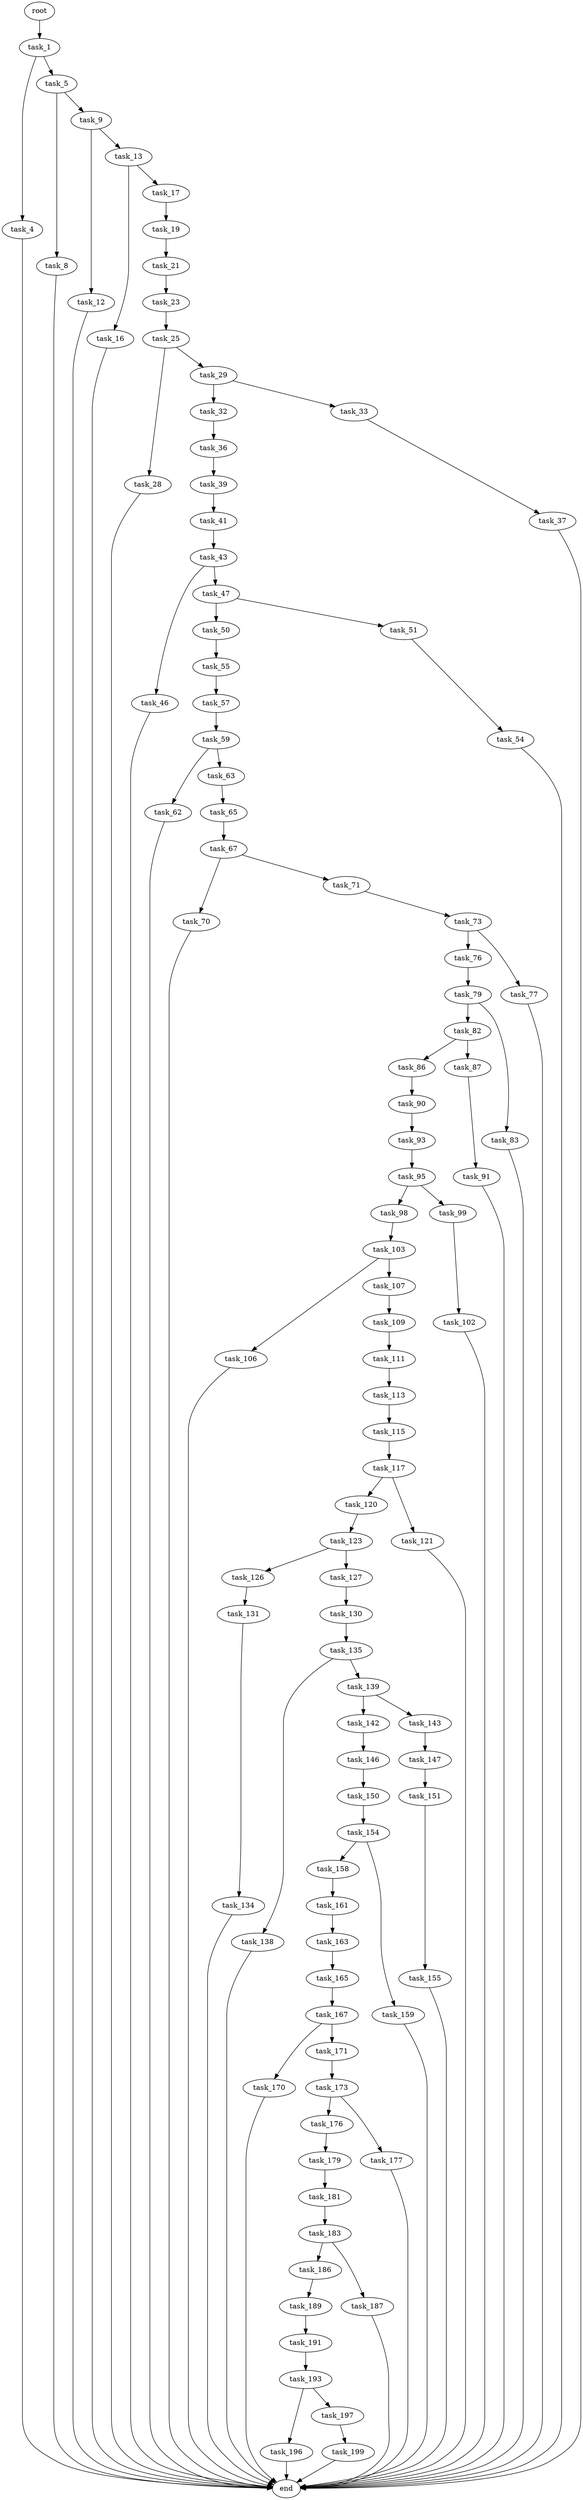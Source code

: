 digraph G {
  root [size="0.000000"];
  task_1 [size="38014458709.000000"];
  task_4 [size="549755813888.000000"];
  task_5 [size="782757789696.000000"];
  end [size="0.000000"];
  task_8 [size="7833898724.000000"];
  task_9 [size="671849838764.000000"];
  task_12 [size="37006100260.000000"];
  task_13 [size="134769923089.000000"];
  task_16 [size="8589934592.000000"];
  task_17 [size="534444418274.000000"];
  task_19 [size="51621496616.000000"];
  task_21 [size="104390510388.000000"];
  task_23 [size="368293445632.000000"];
  task_25 [size="68719476736.000000"];
  task_28 [size="14749299592.000000"];
  task_29 [size="1120583262.000000"];
  task_32 [size="13133825643.000000"];
  task_33 [size="17571354728.000000"];
  task_36 [size="27028729849.000000"];
  task_37 [size="228615727045.000000"];
  task_39 [size="8470839701.000000"];
  task_41 [size="8333805530.000000"];
  task_43 [size="782757789696.000000"];
  task_46 [size="458150499823.000000"];
  task_47 [size="3204413612.000000"];
  task_50 [size="1073741824000.000000"];
  task_51 [size="6918030172.000000"];
  task_55 [size="8589934592.000000"];
  task_54 [size="22431090952.000000"];
  task_57 [size="231928233984.000000"];
  task_59 [size="23139841568.000000"];
  task_62 [size="14889825570.000000"];
  task_63 [size="68719476736.000000"];
  task_65 [size="82965579252.000000"];
  task_67 [size="134217728000.000000"];
  task_70 [size="17027937512.000000"];
  task_71 [size="28403050750.000000"];
  task_73 [size="15430424828.000000"];
  task_76 [size="5118746482.000000"];
  task_77 [size="461784730967.000000"];
  task_79 [size="109831338228.000000"];
  task_82 [size="2521483558.000000"];
  task_83 [size="18607844616.000000"];
  task_86 [size="8589934592.000000"];
  task_87 [size="231928233984.000000"];
  task_90 [size="5913108611.000000"];
  task_91 [size="15494285073.000000"];
  task_93 [size="1073741824000.000000"];
  task_95 [size="8685443568.000000"];
  task_98 [size="368293445632.000000"];
  task_99 [size="1073741824000.000000"];
  task_103 [size="23952571340.000000"];
  task_102 [size="782757789696.000000"];
  task_106 [size="46280389997.000000"];
  task_107 [size="42632102697.000000"];
  task_109 [size="8126044070.000000"];
  task_111 [size="782757789696.000000"];
  task_113 [size="66348459883.000000"];
  task_115 [size="4866672046.000000"];
  task_117 [size="216060312936.000000"];
  task_120 [size="549755813888.000000"];
  task_121 [size="32422616594.000000"];
  task_123 [size="325110267652.000000"];
  task_126 [size="8589934592.000000"];
  task_127 [size="368293445632.000000"];
  task_131 [size="782757789696.000000"];
  task_130 [size="134217728000.000000"];
  task_135 [size="12676411909.000000"];
  task_134 [size="549755813888.000000"];
  task_138 [size="6931015741.000000"];
  task_139 [size="20717325755.000000"];
  task_142 [size="1625198110.000000"];
  task_143 [size="11450446715.000000"];
  task_146 [size="782757789696.000000"];
  task_147 [size="180919484094.000000"];
  task_150 [size="10025778225.000000"];
  task_151 [size="28991029248.000000"];
  task_154 [size="1073741824000.000000"];
  task_155 [size="368293445632.000000"];
  task_158 [size="28991029248.000000"];
  task_159 [size="16697829026.000000"];
  task_161 [size="598349385009.000000"];
  task_163 [size="8589934592.000000"];
  task_165 [size="1215619978.000000"];
  task_167 [size="204756280237.000000"];
  task_170 [size="1221814615793.000000"];
  task_171 [size="333252082287.000000"];
  task_173 [size="1612998833.000000"];
  task_176 [size="77639037920.000000"];
  task_177 [size="9445188581.000000"];
  task_179 [size="4097367216.000000"];
  task_181 [size="33545863361.000000"];
  task_183 [size="28991029248.000000"];
  task_186 [size="11225564034.000000"];
  task_187 [size="497066017218.000000"];
  task_189 [size="209485047321.000000"];
  task_191 [size="549755813888.000000"];
  task_193 [size="412299682343.000000"];
  task_196 [size="28783076947.000000"];
  task_197 [size="8471364654.000000"];
  task_199 [size="314462627691.000000"];

  root -> task_1 [size="1.000000"];
  task_1 -> task_4 [size="75497472.000000"];
  task_1 -> task_5 [size="75497472.000000"];
  task_4 -> end [size="1.000000"];
  task_5 -> task_8 [size="679477248.000000"];
  task_5 -> task_9 [size="679477248.000000"];
  task_8 -> end [size="1.000000"];
  task_9 -> task_12 [size="536870912.000000"];
  task_9 -> task_13 [size="536870912.000000"];
  task_12 -> end [size="1.000000"];
  task_13 -> task_16 [size="301989888.000000"];
  task_13 -> task_17 [size="301989888.000000"];
  task_16 -> end [size="1.000000"];
  task_17 -> task_19 [size="411041792.000000"];
  task_19 -> task_21 [size="838860800.000000"];
  task_21 -> task_23 [size="134217728.000000"];
  task_23 -> task_25 [size="411041792.000000"];
  task_25 -> task_28 [size="134217728.000000"];
  task_25 -> task_29 [size="134217728.000000"];
  task_28 -> end [size="1.000000"];
  task_29 -> task_32 [size="134217728.000000"];
  task_29 -> task_33 [size="134217728.000000"];
  task_32 -> task_36 [size="301989888.000000"];
  task_33 -> task_37 [size="536870912.000000"];
  task_36 -> task_39 [size="33554432.000000"];
  task_37 -> end [size="1.000000"];
  task_39 -> task_41 [size="209715200.000000"];
  task_41 -> task_43 [size="134217728.000000"];
  task_43 -> task_46 [size="679477248.000000"];
  task_43 -> task_47 [size="679477248.000000"];
  task_46 -> end [size="1.000000"];
  task_47 -> task_50 [size="75497472.000000"];
  task_47 -> task_51 [size="75497472.000000"];
  task_50 -> task_55 [size="838860800.000000"];
  task_51 -> task_54 [size="679477248.000000"];
  task_55 -> task_57 [size="33554432.000000"];
  task_54 -> end [size="1.000000"];
  task_57 -> task_59 [size="301989888.000000"];
  task_59 -> task_62 [size="536870912.000000"];
  task_59 -> task_63 [size="536870912.000000"];
  task_62 -> end [size="1.000000"];
  task_63 -> task_65 [size="134217728.000000"];
  task_65 -> task_67 [size="134217728.000000"];
  task_67 -> task_70 [size="209715200.000000"];
  task_67 -> task_71 [size="209715200.000000"];
  task_70 -> end [size="1.000000"];
  task_71 -> task_73 [size="536870912.000000"];
  task_73 -> task_76 [size="838860800.000000"];
  task_73 -> task_77 [size="838860800.000000"];
  task_76 -> task_79 [size="301989888.000000"];
  task_77 -> end [size="1.000000"];
  task_79 -> task_82 [size="134217728.000000"];
  task_79 -> task_83 [size="134217728.000000"];
  task_82 -> task_86 [size="75497472.000000"];
  task_82 -> task_87 [size="75497472.000000"];
  task_83 -> end [size="1.000000"];
  task_86 -> task_90 [size="33554432.000000"];
  task_87 -> task_91 [size="301989888.000000"];
  task_90 -> task_93 [size="33554432.000000"];
  task_91 -> end [size="1.000000"];
  task_93 -> task_95 [size="838860800.000000"];
  task_95 -> task_98 [size="536870912.000000"];
  task_95 -> task_99 [size="536870912.000000"];
  task_98 -> task_103 [size="411041792.000000"];
  task_99 -> task_102 [size="838860800.000000"];
  task_103 -> task_106 [size="33554432.000000"];
  task_103 -> task_107 [size="33554432.000000"];
  task_102 -> end [size="1.000000"];
  task_106 -> end [size="1.000000"];
  task_107 -> task_109 [size="838860800.000000"];
  task_109 -> task_111 [size="536870912.000000"];
  task_111 -> task_113 [size="679477248.000000"];
  task_113 -> task_115 [size="75497472.000000"];
  task_115 -> task_117 [size="134217728.000000"];
  task_117 -> task_120 [size="536870912.000000"];
  task_117 -> task_121 [size="536870912.000000"];
  task_120 -> task_123 [size="536870912.000000"];
  task_121 -> end [size="1.000000"];
  task_123 -> task_126 [size="679477248.000000"];
  task_123 -> task_127 [size="679477248.000000"];
  task_126 -> task_131 [size="33554432.000000"];
  task_127 -> task_130 [size="411041792.000000"];
  task_131 -> task_134 [size="679477248.000000"];
  task_130 -> task_135 [size="209715200.000000"];
  task_135 -> task_138 [size="209715200.000000"];
  task_135 -> task_139 [size="209715200.000000"];
  task_134 -> end [size="1.000000"];
  task_138 -> end [size="1.000000"];
  task_139 -> task_142 [size="411041792.000000"];
  task_139 -> task_143 [size="411041792.000000"];
  task_142 -> task_146 [size="134217728.000000"];
  task_143 -> task_147 [size="679477248.000000"];
  task_146 -> task_150 [size="679477248.000000"];
  task_147 -> task_151 [size="209715200.000000"];
  task_150 -> task_154 [size="301989888.000000"];
  task_151 -> task_155 [size="75497472.000000"];
  task_154 -> task_158 [size="838860800.000000"];
  task_154 -> task_159 [size="838860800.000000"];
  task_155 -> end [size="1.000000"];
  task_158 -> task_161 [size="75497472.000000"];
  task_159 -> end [size="1.000000"];
  task_161 -> task_163 [size="838860800.000000"];
  task_163 -> task_165 [size="33554432.000000"];
  task_165 -> task_167 [size="33554432.000000"];
  task_167 -> task_170 [size="838860800.000000"];
  task_167 -> task_171 [size="838860800.000000"];
  task_170 -> end [size="1.000000"];
  task_171 -> task_173 [size="679477248.000000"];
  task_173 -> task_176 [size="33554432.000000"];
  task_173 -> task_177 [size="33554432.000000"];
  task_176 -> task_179 [size="75497472.000000"];
  task_177 -> end [size="1.000000"];
  task_179 -> task_181 [size="134217728.000000"];
  task_181 -> task_183 [size="75497472.000000"];
  task_183 -> task_186 [size="75497472.000000"];
  task_183 -> task_187 [size="75497472.000000"];
  task_186 -> task_189 [size="209715200.000000"];
  task_187 -> end [size="1.000000"];
  task_189 -> task_191 [size="838860800.000000"];
  task_191 -> task_193 [size="536870912.000000"];
  task_193 -> task_196 [size="301989888.000000"];
  task_193 -> task_197 [size="301989888.000000"];
  task_196 -> end [size="1.000000"];
  task_197 -> task_199 [size="536870912.000000"];
  task_199 -> end [size="1.000000"];
}
